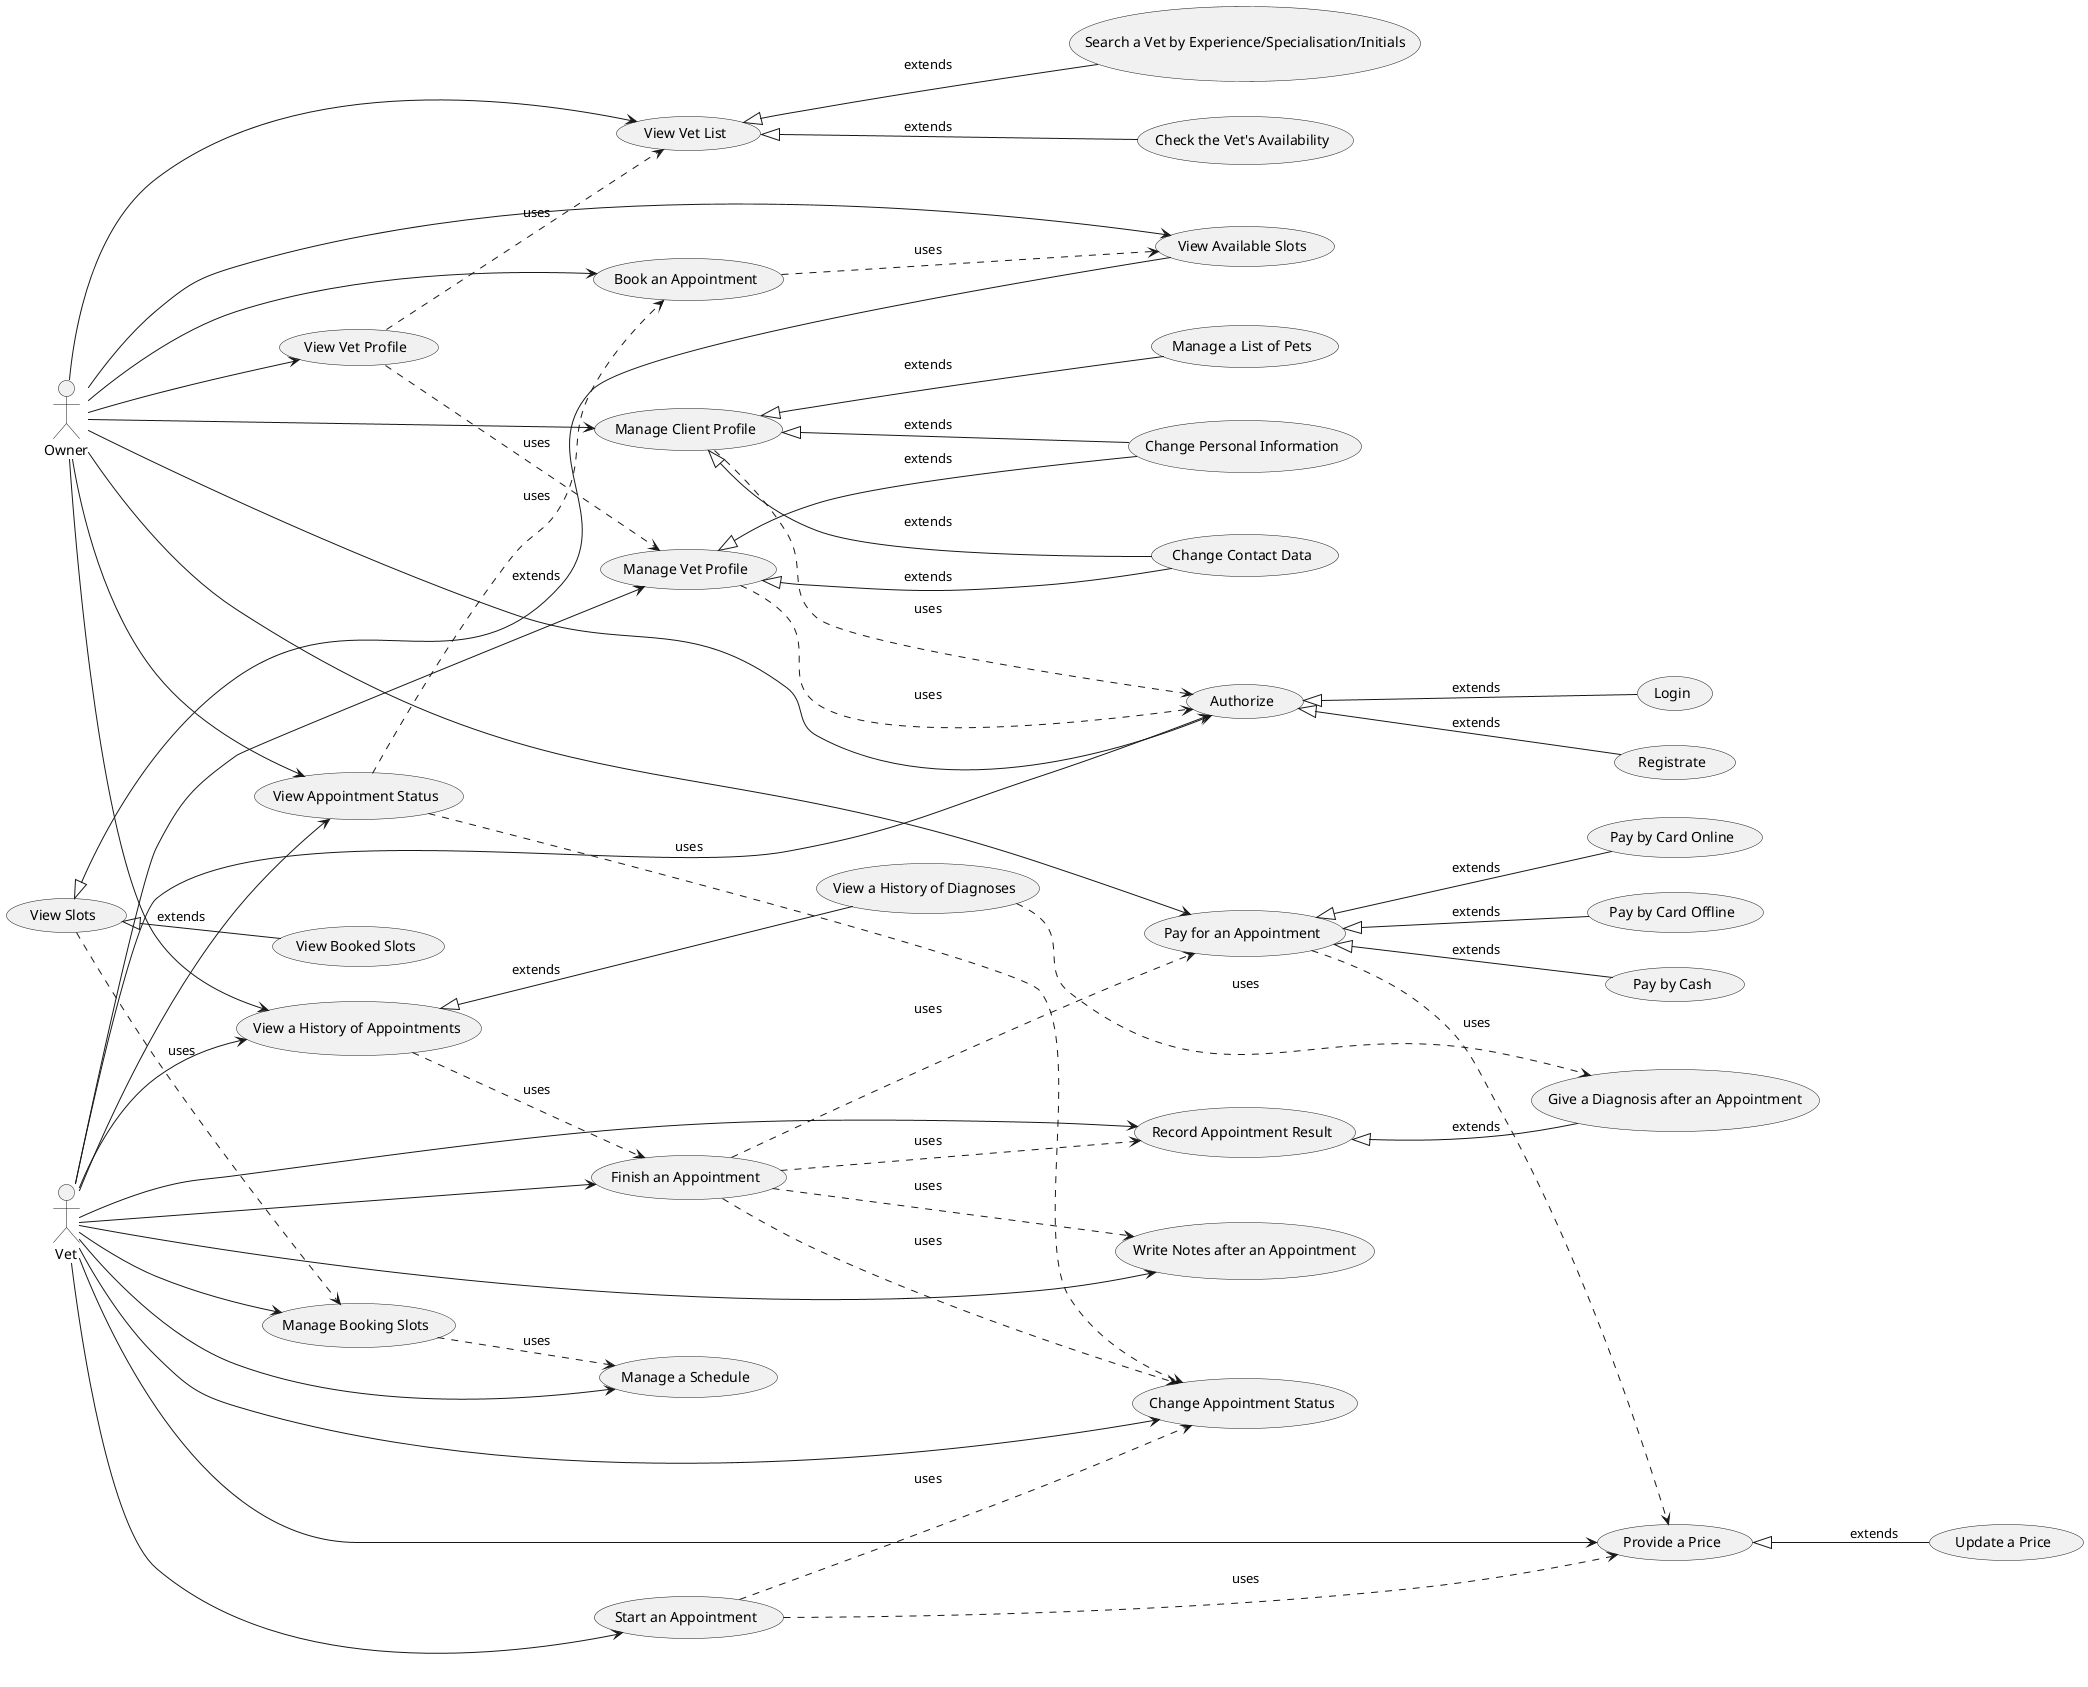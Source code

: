 @startuml Veterinarian Clinic
left to right direction

actor "Owner" as Owner
actor "Vet" as Vet

Owner --> (Authorize)
Owner --> (Manage Client Profile)
Owner --> (View Vet List)
Owner --> (View Vet Profile)
Owner --> (Book an Appointment)
Owner --> (Pay for an Appointment)
Owner --> (View Appointment Status)
Owner --> (View Available Slots)
Owner --> (View a History of Appointments)

Vet --> (Authorize)
Vet --> (View a History of Appointments)
Vet --> (Manage Vet Profile)
Vet --> (Manage a Schedule)
Vet --> (Manage Booking Slots)
Vet --> (Start an Appointment)
Vet --> (Finish an Appointment)
Vet --> (Record Appointment Result)
Vet --> (Write Notes after an Appointment)
Vet --> (Provide a Price)
Vet --> (Change Appointment Status)
Vet --> (View Appointment Status)


'-- Uses --

(Manage Client Profile) ..> (Authorize) : uses
(Manage Vet Profile) ..> (Authorize) : uses

(View Vet Profile) ..> (View Vet List) : uses
(View Vet Profile) ..> (Manage Vet Profile) : uses

(Book an Appointment) ..> (View Available Slots) : uses 
(View Slots) ..> (Manage Booking Slots) : uses 
(Manage Booking Slots) ..> (Manage a Schedule) : uses

(View Appointment Status) ..> (Book an Appointment) : uses
(View Appointment Status) ..> (Change Appointment Status) : uses

(Start an Appointment) ..> (Change Appointment Status) : uses
(Start an Appointment) ..> (Provide a Price) : uses

(Finish an Appointment) ..> (Change Appointment Status) : uses
(Finish an Appointment) ..> (Write Notes after an Appointment) : uses
(Finish an Appointment) ..> (Record Appointment Result) : uses
(Finish an Appointment) ..> (Pay for an Appointment) : uses

(Pay for an Appointment) ..> (Provide a Price) : uses

(View a History of Appointments) ..> (Finish an Appointment) : uses
(View a History of Diagnoses) ..> (Give a Diagnosis after an Appointment) : uses

'-- Extends --
(Authorize) <|-- (Login) : extends
(Authorize) <|-- (Registrate) : extends

(View a History of Appointments) <|-- (View a History of Diagnoses) : extends

(Manage Client Profile) <|-- (Change Personal Information) : extends
(Manage Client Profile) <|-- (Change Contact Data) : extends
(Manage Client Profile) <|-- (Manage a List of Pets) : extends

(View Vet List) <|-- (Search a Vet by Experience/Specialisation/Initials) : extends
(View Vet List) <|-- (Check the Vet's Availability) : extends

(View Slots) <|-- (View Available Slots) : extends 
(View Slots) <|-- (View Booked Slots) : extends

(Pay for an Appointment) <|-- (Pay by Card Online) : extends
(Pay for an Appointment) <|-- (Pay by Card Offline) : extends
(Pay for an Appointment) <|-- (Pay by Cash) : extends

(Provide a Price) <|-- (Update a Price) : extends

(Record Appointment Result) <|-- (Give a Diagnosis after an Appointment) : extends

(Manage Vet Profile) <|-- (Change Personal Information) : extends
(Manage Vet Profile) <|-- (Change Contact Data) : extends
@enduml